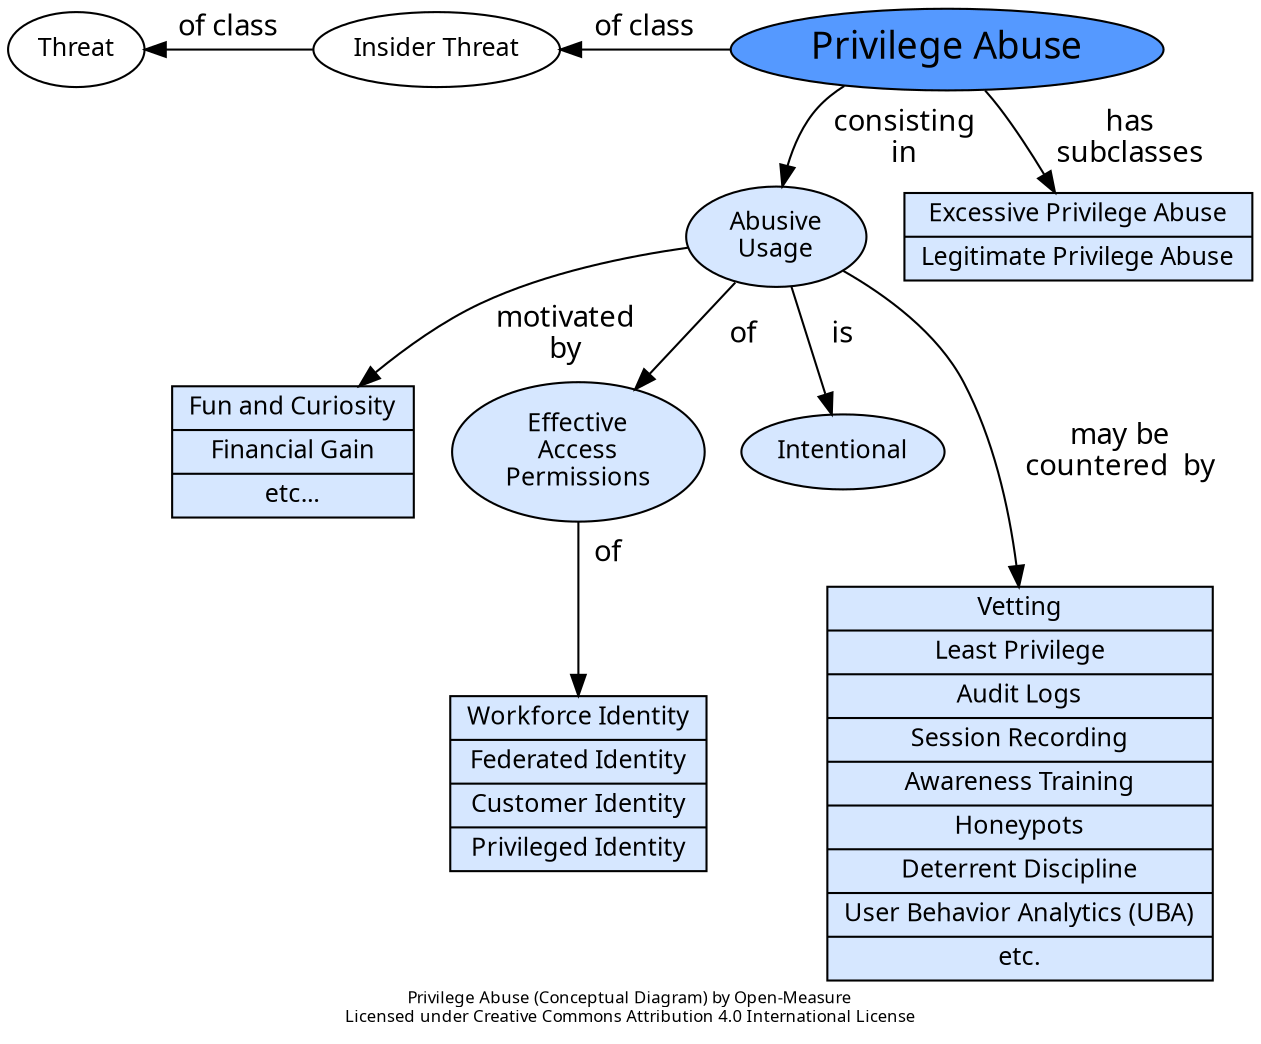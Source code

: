 digraph G {
	rankdir="TB";
	ranksep="0";
	splines="curve";
	newrank=true;
	packmode="clust";
	compound=true;
	fontname="Calibri";
	label="Privilege Abuse (Conceptual Diagram) by Open-Measure\nLicensed under Creative Commons Attribution 4.0 International License";
	fontsize=8;
	node[shape="ellipse", fontsize=12, fillcolor="#d6e7ff", style="filled", fontname="Calibri"];
	edge[fontname="Calibri", minlen="1"];

	# Parent Concept
	n_threat [label="Threat", fillcolor="#ffffff"];
	n_threat -> n_insider_threat [weight=10, label="  of class  ", dir="back"];
	n_insider_threat [label="Insider Threat", fillcolor="#ffffff"];
	n_insider_threat -> n_privilege_abuse [weight=10, label="  of class  ", dir="back"];

	# Main Concept
	n_privilege_abuse [label="Privilege Abuse", fontsize=18, fillcolor="#5599ff", URL="https://open-measure.atlassian.net/wiki/spaces/DIC/pages/1079050286"];

	# Key Characteristics
	n_abusive_usage -> n_motivations [label="  motivated  \n  by  "];
	n_motivations [label="{Fun and Curiosity|Financial Gain|etc...}", shape="record", color="black", fontcolor="black"];
	n_privilege_abuse -> n_abusive_usage [label="  consisting  \n  in  "];
	n_abusive_usage [label="Abusive\nUsage"];
	n_abusive_usage -> n_effective_access_permissions [label="  of  "];
	n_effective_access_permissions [label="Effective\nAccess\nPermissions"];
	n_abusive_usage -> n_intentional [label="  is  "];
	n_intentional [label="Intentional"];
	n_effective_access_permissions -> n_identity_class [label="  of  "];
	n_identity_class [label="{Workforce Identity|Federated Identity|Customer Identity|Privileged Identity}", shape="record", color="black", fontcolor="black"];
	n_privilege_abuse -> n_subclasses [label="  has  \n  subclasses  "];
	n_subclasses [label="{Excessive Privilege Abuse|Legitimate Privilege Abuse}", shape="record", color="black", fontcolor="black"];
	n_abusive_usage -> n_countermeasures [label="  may be  \n  countered  by  "];
	n_countermeasures [label="{Vetting|Least Privilege|Audit Logs|Session Recording|Awareness Training|Honeypots|Deterrent Discipline|User Behavior Analytics (UBA)|etc. }", shape="record", color="black", fontcolor="black"];

	# Levels
	{ rank=same; n_countermeasures; n_identity_class }
	{ rank=same; n_insider_threat; n_threat; n_privilege_abuse }

}
